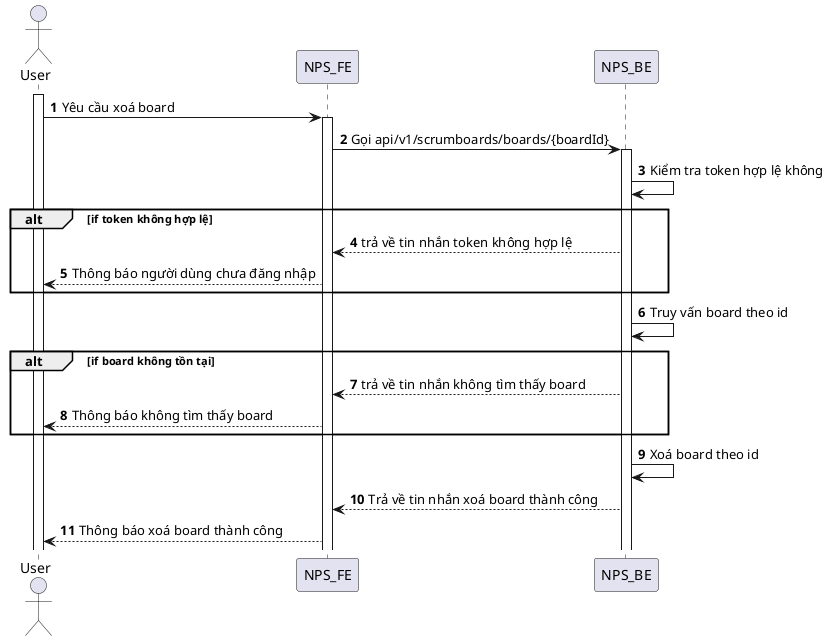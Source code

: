 @startuml
autonumber
actor User
activate User
User -> NPS_FE: Yêu cầu xoá board
activate NPS_FE
NPS_FE -> NPS_BE: Gọi api/v1/scrumboards/boards/{boardId}
activate NPS_BE
NPS_BE -> NPS_BE: Kiểm tra token hợp lệ không
alt if token không hợp lệ
NPS_BE --> NPS_FE: trả về tin nhắn token không hợp lệ
NPS_FE --> User: Thông báo người dùng chưa đăng nhập
end
NPS_BE -> NPS_BE: Truy vấn board theo id
alt if board không tồn tại
NPS_BE --> NPS_FE: trả về tin nhắn không tìm thấy board
NPS_FE --> User: Thông báo không tìm thấy board
end
NPS_BE -> NPS_BE: Xoá board theo id
NPS_BE --> NPS_FE: Trả về tin nhắn xoá board thành công
NPS_FE --> User: Thông báo xoá board thành công
@enduml
